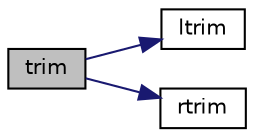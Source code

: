 digraph "trim"
{
 // LATEX_PDF_SIZE
  edge [fontname="Helvetica",fontsize="10",labelfontname="Helvetica",labelfontsize="10"];
  node [fontname="Helvetica",fontsize="10",shape=record];
  rankdir="LR";
  Node1 [label="trim",height=0.2,width=0.4,color="black", fillcolor="grey75", style="filled", fontcolor="black",tooltip="Remove os espaços de uma dada string (no início e no fim), passada como argumento."];
  Node1 -> Node2 [color="midnightblue",fontsize="10",style="solid",fontname="Helvetica"];
  Node2 [label="ltrim",height=0.2,width=0.4,color="black", fillcolor="white", style="filled",URL="$utils_8cpp.html#ae4c2068faaefc606cc34672057524393",tooltip="Remove os espaços no início de uma dada string, passada como argumento."];
  Node1 -> Node3 [color="midnightblue",fontsize="10",style="solid",fontname="Helvetica"];
  Node3 [label="rtrim",height=0.2,width=0.4,color="black", fillcolor="white", style="filled",URL="$utils_8cpp.html#ac6645a859c82ba752011a510c0702ce0",tooltip="Remove os espaços no fim de uma dada string, passada como argumento."];
}

